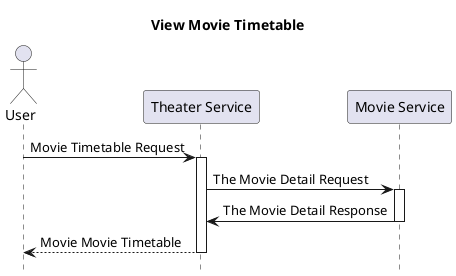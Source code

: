 @startuml
hide footbox
title View Movie Timetable

actor User
participant "Theater Service" as TS
participant "Movie Service" as MS

User -> TS: Movie Timetable Request
activate TS
TS -> MS: The Movie Detail Request
activate MS
MS -> TS: The Movie Detail Response
deactivate MS
TS --> User: Movie Movie Timetable
deactivate TS

@enduml